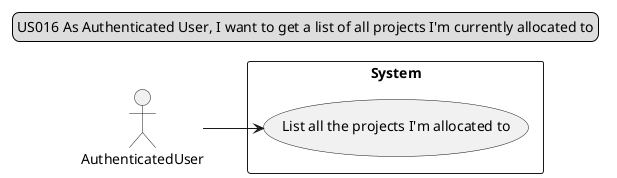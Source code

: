 @startuml

legend top
US016 As Authenticated User, I want to get a list of all projects I'm currently allocated to
end legend

actor AuthenticatedUser

left to right direction
rectangle "System"{

    AuthenticatedUser --> (List all the projects I'm allocated to)

}

@enduml


